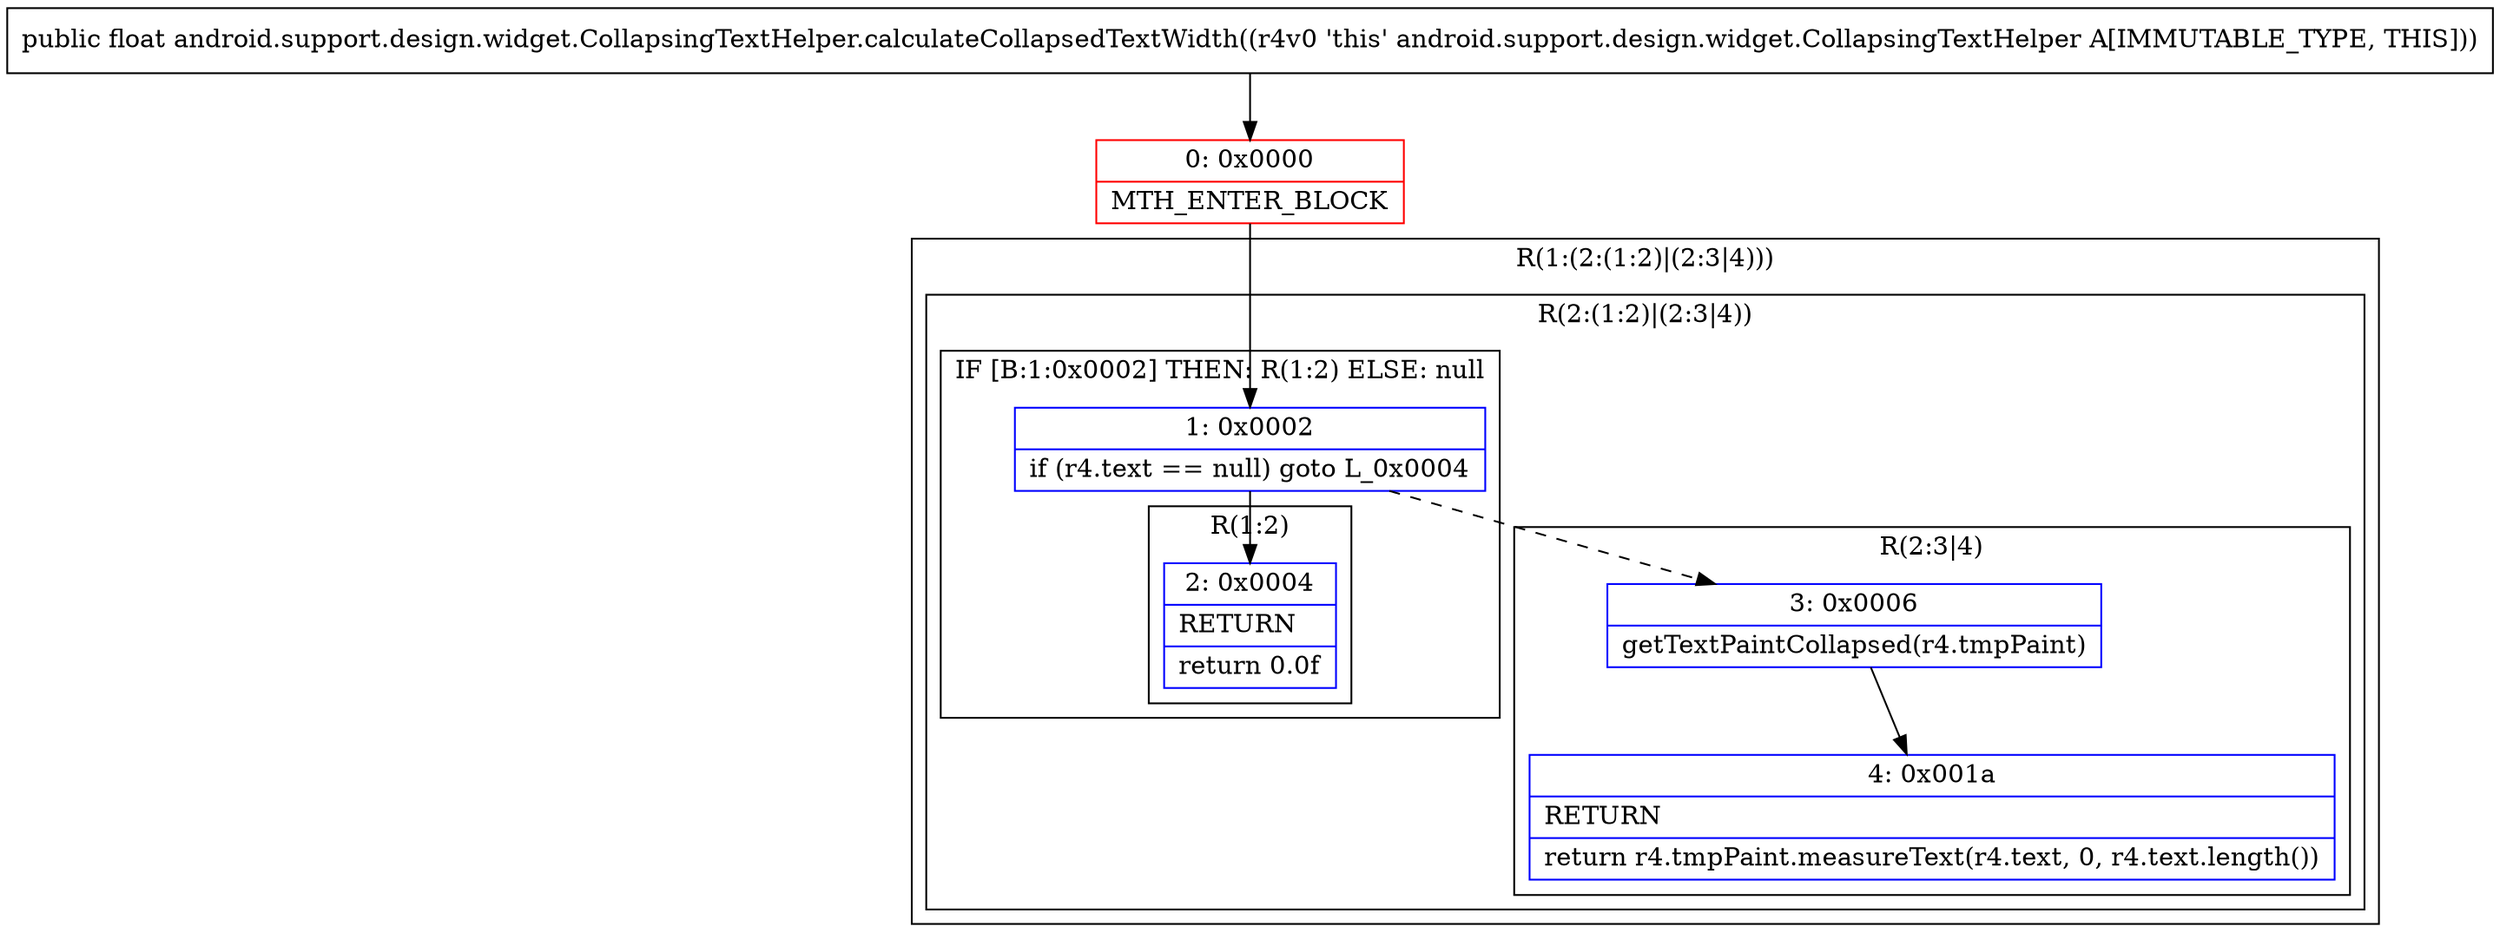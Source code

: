 digraph "CFG forandroid.support.design.widget.CollapsingTextHelper.calculateCollapsedTextWidth()F" {
subgraph cluster_Region_50289581 {
label = "R(1:(2:(1:2)|(2:3|4)))";
node [shape=record,color=blue];
subgraph cluster_Region_2082333643 {
label = "R(2:(1:2)|(2:3|4))";
node [shape=record,color=blue];
subgraph cluster_IfRegion_1900506219 {
label = "IF [B:1:0x0002] THEN: R(1:2) ELSE: null";
node [shape=record,color=blue];
Node_1 [shape=record,label="{1\:\ 0x0002|if (r4.text == null) goto L_0x0004\l}"];
subgraph cluster_Region_343590549 {
label = "R(1:2)";
node [shape=record,color=blue];
Node_2 [shape=record,label="{2\:\ 0x0004|RETURN\l|return 0.0f\l}"];
}
}
subgraph cluster_Region_1822475652 {
label = "R(2:3|4)";
node [shape=record,color=blue];
Node_3 [shape=record,label="{3\:\ 0x0006|getTextPaintCollapsed(r4.tmpPaint)\l}"];
Node_4 [shape=record,label="{4\:\ 0x001a|RETURN\l|return r4.tmpPaint.measureText(r4.text, 0, r4.text.length())\l}"];
}
}
}
Node_0 [shape=record,color=red,label="{0\:\ 0x0000|MTH_ENTER_BLOCK\l}"];
MethodNode[shape=record,label="{public float android.support.design.widget.CollapsingTextHelper.calculateCollapsedTextWidth((r4v0 'this' android.support.design.widget.CollapsingTextHelper A[IMMUTABLE_TYPE, THIS])) }"];
MethodNode -> Node_0;
Node_1 -> Node_2;
Node_1 -> Node_3[style=dashed];
Node_3 -> Node_4;
Node_0 -> Node_1;
}

